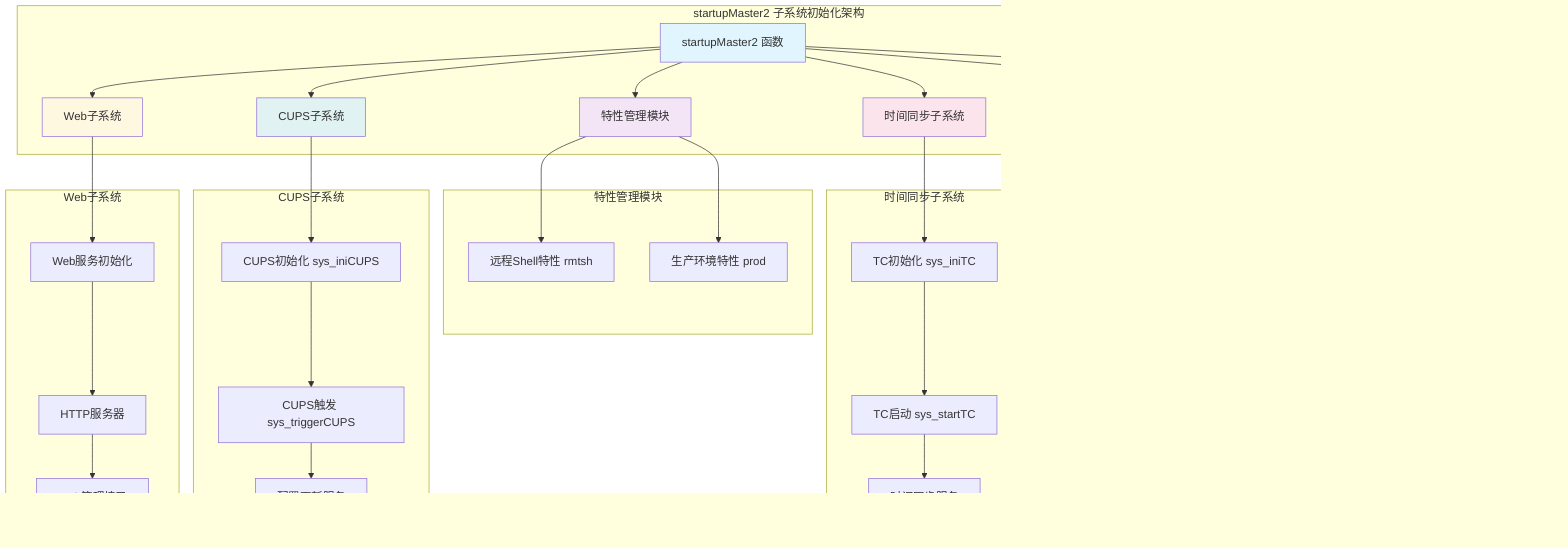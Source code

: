 graph TB
    subgraph "startupMaster2 子系统初始化架构"
        A["startupMaster2 函数"] --> B["特性管理模块"]
        A --> C["通信子系统"]
        A --> D["GPS子系统"]
        A --> E["时间同步子系统"]
        A --> F["CUPS子系统"]
        A --> G["Web子系统"]
    end
    
    subgraph "特性管理模块"
        B --> B1["远程Shell特性 rmtsh"]
        B --> B2["生产环境特性 prod"]
    end
    
    subgraph "通信子系统"
        C --> C1["命令FIFO"]
        C1 --> C2["进程间通信管道"]
        C2 --> C3["命令接收处理"]
    end
    
    subgraph "GPS子系统"
        D --> D1{"GPS设备检测"}
        D1 -->|存在| D2["GPS特性激活"]
        D1 -->|不存在| D3["跳过GPS初始化"]
        D2 --> D4["GPS设备启用"]
    end
    
    subgraph "时间同步子系统"
        E --> E1["TC初始化 sys_iniTC"]
        E1 --> E2["TC启动 sys_startTC"]
        E2 --> E3["时间同步服务"]
    end
    
    subgraph "CUPS子系统"
        F --> F1["CUPS初始化 sys_iniCUPS"]
        F1 --> F2["CUPS触发 sys_triggerCUPS"]
        F2 --> F3["配置更新服务"]
    end
    
    subgraph "Web子系统"
        G --> G1["Web服务初始化"]
        G1 --> G2["HTTP服务器"]
        G2 --> G3["Web管理接口"]
    end
    
    style A fill:#e1f5fe
    style B fill:#f3e5f5
    style C fill:#fff3e0
    style D fill:#e8f5e8
    style E fill:#fce4ec
    style F fill:#e0f2f1
    style G fill:#fff8e1